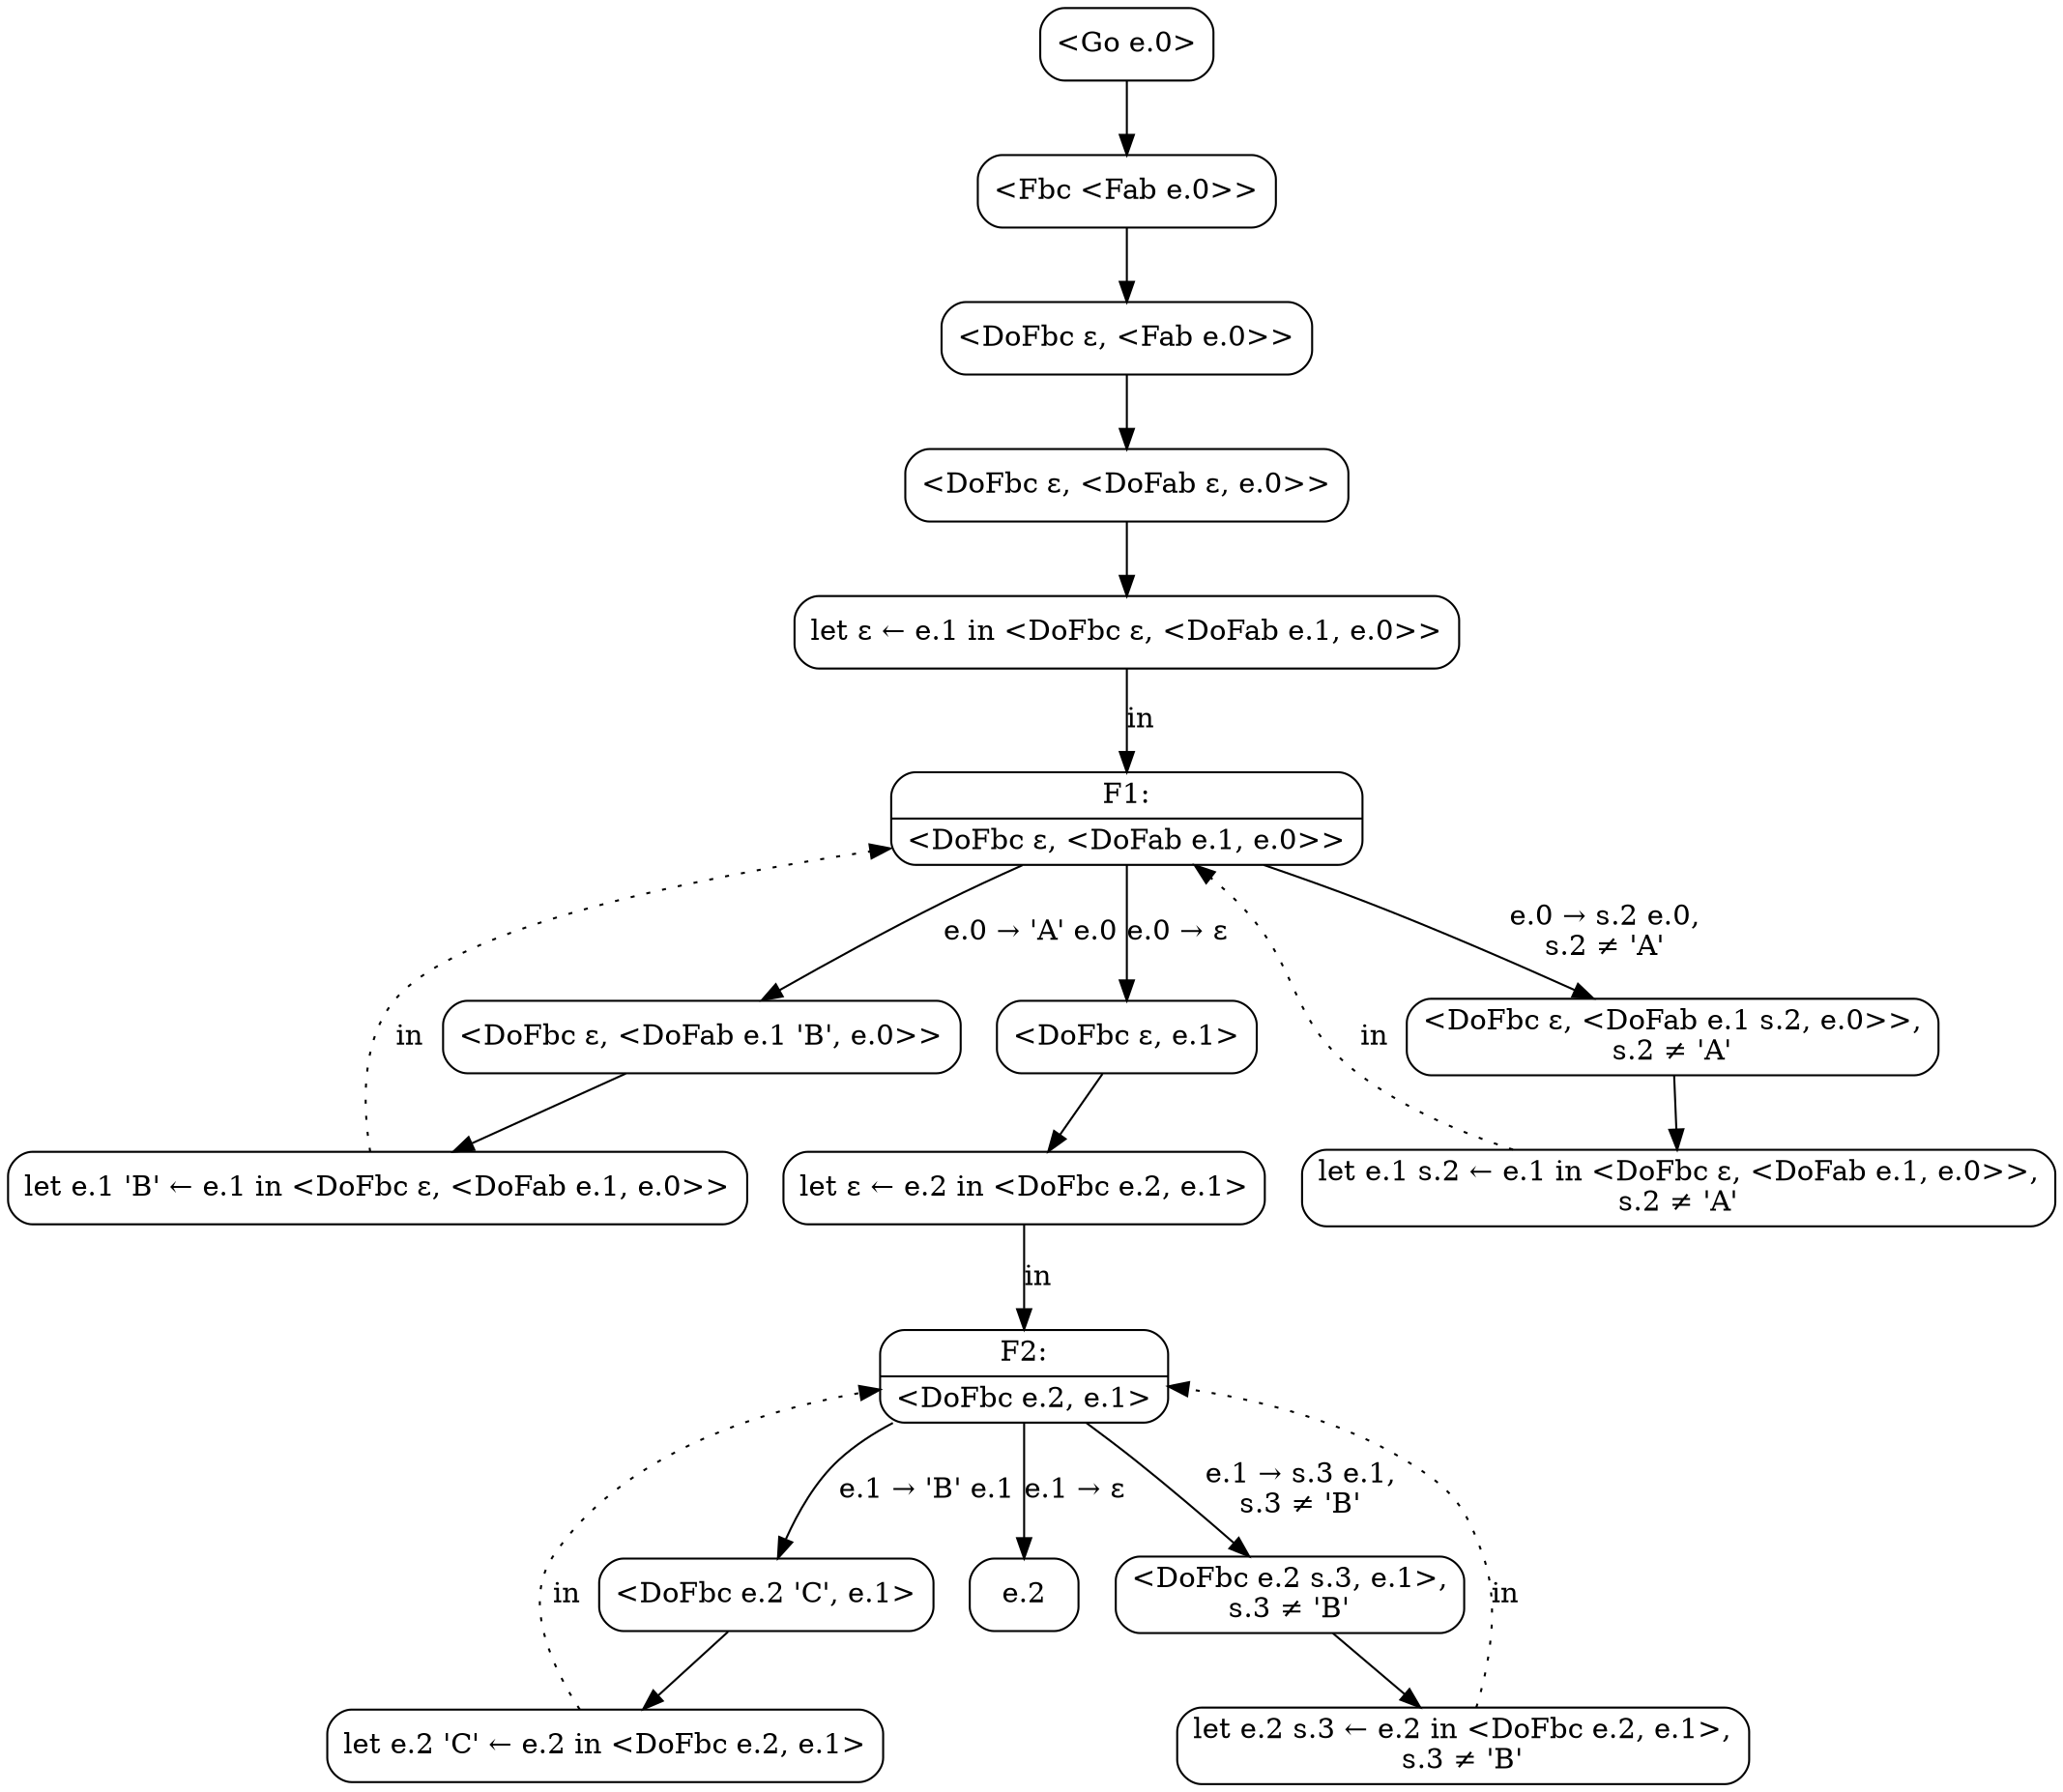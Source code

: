 digraph {
  node [shape=box, style=rounded];

  C0 [label="<Go e.0>"];
  C1 [label="<Fbc <Fab e.0>>"];
  C0 -> C1;
  C2 [label="<DoFbc ε, <Fab e.0>>"];
  C1 -> C2;
  C3 [label="<DoFbc ε, <DoFab ε, e.0>>"];
  C2 -> C3;
  C4 [label="let ε ← e.1 in <DoFbc ε, <DoFab e.1, e.0>>"];
  C3 -> C4;
  C5 [shape=record, label="{F1:|\<DoFbc ε, \<DoFab e.1, e.0\>\>}"];
  C4 -> C5 [label="in"];
  C6 [label="<DoFbc ε, <DoFab e.1 'B', e.0>>"];
  C5 -> C6 [label="e.0 → 'A' e.0"];
  C7 [label="let e.1 'B' ← e.1 in <DoFbc ε, <DoFab e.1, e.0>>"];
  C6 -> C7;
  C7 -> C5 [label="in", style=dotted];
  C8 [label="<DoFbc ε, <DoFab e.1 s.2, e.0>>,\ns.2 ≠ 'A'"];
  C5 -> C8 [label="e.0 → s.2 e.0,\ns.2 ≠ 'A'"];
  C9 [label="let e.1 s.2 ← e.1 in <DoFbc ε, <DoFab e.1, e.0>>,\ns.2 ≠ 'A'"];
  C8 -> C9;
  C9 -> C5 [label="in", style=dotted];
  C10 [label="<DoFbc ε, e.1>"];
  C5 -> C10 [label="e.0 → ε"];
  C11 [label="let ε ← e.2 in <DoFbc e.2, e.1>"];
  C10 -> C11;
  C12 [shape=record, label="{F2:|\<DoFbc e.2, e.1\>}"];
  C11 -> C12 [label="in"];
  C13 [label="<DoFbc e.2 'C', e.1>"];
  C12 -> C13 [label="e.1 → 'B' e.1"];
  C14 [label="let e.2 'C' ← e.2 in <DoFbc e.2, e.1>"];
  C13 -> C14;
  C14 -> C12 [label="in", style=dotted];
  C15 [label="<DoFbc e.2 s.3, e.1>,\ns.3 ≠ 'B'"];
  C12 -> C15 [label="e.1 → s.3 e.1,\ns.3 ≠ 'B'"];
  C16 [label="let e.2 s.3 ← e.2 in <DoFbc e.2, e.1>,\ns.3 ≠ 'B'"];
  C15 -> C16;
  C16 -> C12 [label="in", style=dotted];
  C17 [label="e.2"];
  C12 -> C17 [label="e.1 → ε"];
}
